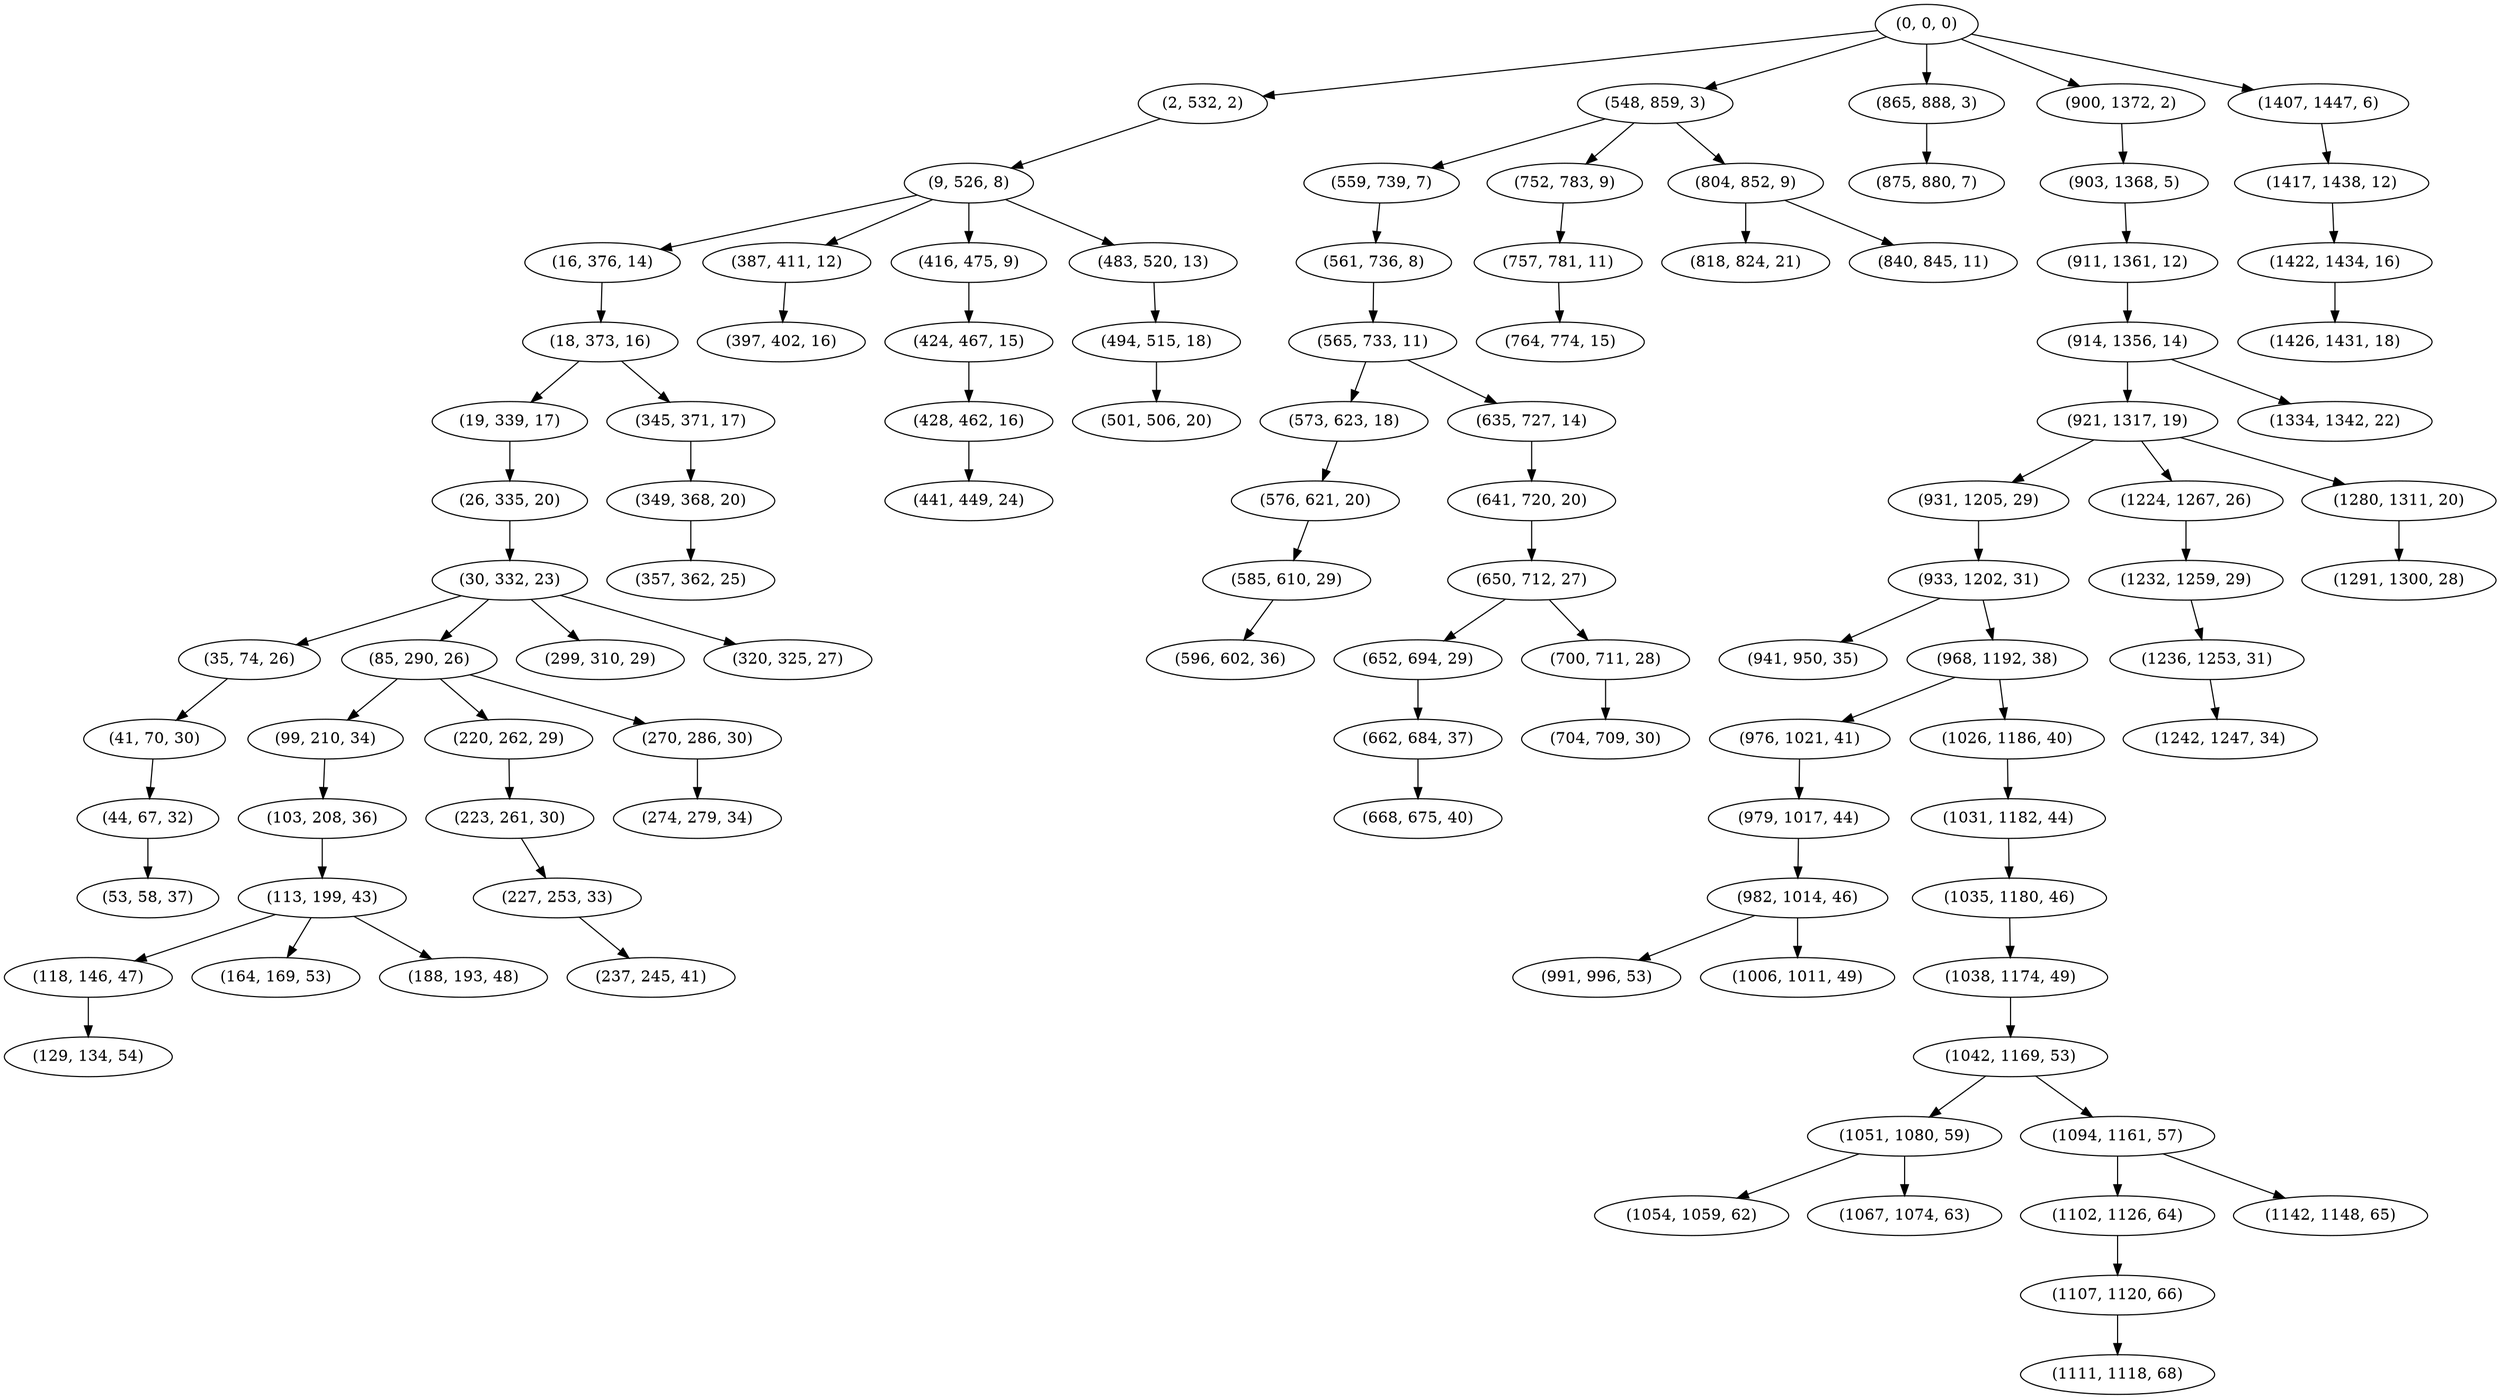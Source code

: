 digraph tree {
    "(0, 0, 0)";
    "(2, 532, 2)";
    "(9, 526, 8)";
    "(16, 376, 14)";
    "(18, 373, 16)";
    "(19, 339, 17)";
    "(26, 335, 20)";
    "(30, 332, 23)";
    "(35, 74, 26)";
    "(41, 70, 30)";
    "(44, 67, 32)";
    "(53, 58, 37)";
    "(85, 290, 26)";
    "(99, 210, 34)";
    "(103, 208, 36)";
    "(113, 199, 43)";
    "(118, 146, 47)";
    "(129, 134, 54)";
    "(164, 169, 53)";
    "(188, 193, 48)";
    "(220, 262, 29)";
    "(223, 261, 30)";
    "(227, 253, 33)";
    "(237, 245, 41)";
    "(270, 286, 30)";
    "(274, 279, 34)";
    "(299, 310, 29)";
    "(320, 325, 27)";
    "(345, 371, 17)";
    "(349, 368, 20)";
    "(357, 362, 25)";
    "(387, 411, 12)";
    "(397, 402, 16)";
    "(416, 475, 9)";
    "(424, 467, 15)";
    "(428, 462, 16)";
    "(441, 449, 24)";
    "(483, 520, 13)";
    "(494, 515, 18)";
    "(501, 506, 20)";
    "(548, 859, 3)";
    "(559, 739, 7)";
    "(561, 736, 8)";
    "(565, 733, 11)";
    "(573, 623, 18)";
    "(576, 621, 20)";
    "(585, 610, 29)";
    "(596, 602, 36)";
    "(635, 727, 14)";
    "(641, 720, 20)";
    "(650, 712, 27)";
    "(652, 694, 29)";
    "(662, 684, 37)";
    "(668, 675, 40)";
    "(700, 711, 28)";
    "(704, 709, 30)";
    "(752, 783, 9)";
    "(757, 781, 11)";
    "(764, 774, 15)";
    "(804, 852, 9)";
    "(818, 824, 21)";
    "(840, 845, 11)";
    "(865, 888, 3)";
    "(875, 880, 7)";
    "(900, 1372, 2)";
    "(903, 1368, 5)";
    "(911, 1361, 12)";
    "(914, 1356, 14)";
    "(921, 1317, 19)";
    "(931, 1205, 29)";
    "(933, 1202, 31)";
    "(941, 950, 35)";
    "(968, 1192, 38)";
    "(976, 1021, 41)";
    "(979, 1017, 44)";
    "(982, 1014, 46)";
    "(991, 996, 53)";
    "(1006, 1011, 49)";
    "(1026, 1186, 40)";
    "(1031, 1182, 44)";
    "(1035, 1180, 46)";
    "(1038, 1174, 49)";
    "(1042, 1169, 53)";
    "(1051, 1080, 59)";
    "(1054, 1059, 62)";
    "(1067, 1074, 63)";
    "(1094, 1161, 57)";
    "(1102, 1126, 64)";
    "(1107, 1120, 66)";
    "(1111, 1118, 68)";
    "(1142, 1148, 65)";
    "(1224, 1267, 26)";
    "(1232, 1259, 29)";
    "(1236, 1253, 31)";
    "(1242, 1247, 34)";
    "(1280, 1311, 20)";
    "(1291, 1300, 28)";
    "(1334, 1342, 22)";
    "(1407, 1447, 6)";
    "(1417, 1438, 12)";
    "(1422, 1434, 16)";
    "(1426, 1431, 18)";
    "(0, 0, 0)" -> "(2, 532, 2)";
    "(0, 0, 0)" -> "(548, 859, 3)";
    "(0, 0, 0)" -> "(865, 888, 3)";
    "(0, 0, 0)" -> "(900, 1372, 2)";
    "(0, 0, 0)" -> "(1407, 1447, 6)";
    "(2, 532, 2)" -> "(9, 526, 8)";
    "(9, 526, 8)" -> "(16, 376, 14)";
    "(9, 526, 8)" -> "(387, 411, 12)";
    "(9, 526, 8)" -> "(416, 475, 9)";
    "(9, 526, 8)" -> "(483, 520, 13)";
    "(16, 376, 14)" -> "(18, 373, 16)";
    "(18, 373, 16)" -> "(19, 339, 17)";
    "(18, 373, 16)" -> "(345, 371, 17)";
    "(19, 339, 17)" -> "(26, 335, 20)";
    "(26, 335, 20)" -> "(30, 332, 23)";
    "(30, 332, 23)" -> "(35, 74, 26)";
    "(30, 332, 23)" -> "(85, 290, 26)";
    "(30, 332, 23)" -> "(299, 310, 29)";
    "(30, 332, 23)" -> "(320, 325, 27)";
    "(35, 74, 26)" -> "(41, 70, 30)";
    "(41, 70, 30)" -> "(44, 67, 32)";
    "(44, 67, 32)" -> "(53, 58, 37)";
    "(85, 290, 26)" -> "(99, 210, 34)";
    "(85, 290, 26)" -> "(220, 262, 29)";
    "(85, 290, 26)" -> "(270, 286, 30)";
    "(99, 210, 34)" -> "(103, 208, 36)";
    "(103, 208, 36)" -> "(113, 199, 43)";
    "(113, 199, 43)" -> "(118, 146, 47)";
    "(113, 199, 43)" -> "(164, 169, 53)";
    "(113, 199, 43)" -> "(188, 193, 48)";
    "(118, 146, 47)" -> "(129, 134, 54)";
    "(220, 262, 29)" -> "(223, 261, 30)";
    "(223, 261, 30)" -> "(227, 253, 33)";
    "(227, 253, 33)" -> "(237, 245, 41)";
    "(270, 286, 30)" -> "(274, 279, 34)";
    "(345, 371, 17)" -> "(349, 368, 20)";
    "(349, 368, 20)" -> "(357, 362, 25)";
    "(387, 411, 12)" -> "(397, 402, 16)";
    "(416, 475, 9)" -> "(424, 467, 15)";
    "(424, 467, 15)" -> "(428, 462, 16)";
    "(428, 462, 16)" -> "(441, 449, 24)";
    "(483, 520, 13)" -> "(494, 515, 18)";
    "(494, 515, 18)" -> "(501, 506, 20)";
    "(548, 859, 3)" -> "(559, 739, 7)";
    "(548, 859, 3)" -> "(752, 783, 9)";
    "(548, 859, 3)" -> "(804, 852, 9)";
    "(559, 739, 7)" -> "(561, 736, 8)";
    "(561, 736, 8)" -> "(565, 733, 11)";
    "(565, 733, 11)" -> "(573, 623, 18)";
    "(565, 733, 11)" -> "(635, 727, 14)";
    "(573, 623, 18)" -> "(576, 621, 20)";
    "(576, 621, 20)" -> "(585, 610, 29)";
    "(585, 610, 29)" -> "(596, 602, 36)";
    "(635, 727, 14)" -> "(641, 720, 20)";
    "(641, 720, 20)" -> "(650, 712, 27)";
    "(650, 712, 27)" -> "(652, 694, 29)";
    "(650, 712, 27)" -> "(700, 711, 28)";
    "(652, 694, 29)" -> "(662, 684, 37)";
    "(662, 684, 37)" -> "(668, 675, 40)";
    "(700, 711, 28)" -> "(704, 709, 30)";
    "(752, 783, 9)" -> "(757, 781, 11)";
    "(757, 781, 11)" -> "(764, 774, 15)";
    "(804, 852, 9)" -> "(818, 824, 21)";
    "(804, 852, 9)" -> "(840, 845, 11)";
    "(865, 888, 3)" -> "(875, 880, 7)";
    "(900, 1372, 2)" -> "(903, 1368, 5)";
    "(903, 1368, 5)" -> "(911, 1361, 12)";
    "(911, 1361, 12)" -> "(914, 1356, 14)";
    "(914, 1356, 14)" -> "(921, 1317, 19)";
    "(914, 1356, 14)" -> "(1334, 1342, 22)";
    "(921, 1317, 19)" -> "(931, 1205, 29)";
    "(921, 1317, 19)" -> "(1224, 1267, 26)";
    "(921, 1317, 19)" -> "(1280, 1311, 20)";
    "(931, 1205, 29)" -> "(933, 1202, 31)";
    "(933, 1202, 31)" -> "(941, 950, 35)";
    "(933, 1202, 31)" -> "(968, 1192, 38)";
    "(968, 1192, 38)" -> "(976, 1021, 41)";
    "(968, 1192, 38)" -> "(1026, 1186, 40)";
    "(976, 1021, 41)" -> "(979, 1017, 44)";
    "(979, 1017, 44)" -> "(982, 1014, 46)";
    "(982, 1014, 46)" -> "(991, 996, 53)";
    "(982, 1014, 46)" -> "(1006, 1011, 49)";
    "(1026, 1186, 40)" -> "(1031, 1182, 44)";
    "(1031, 1182, 44)" -> "(1035, 1180, 46)";
    "(1035, 1180, 46)" -> "(1038, 1174, 49)";
    "(1038, 1174, 49)" -> "(1042, 1169, 53)";
    "(1042, 1169, 53)" -> "(1051, 1080, 59)";
    "(1042, 1169, 53)" -> "(1094, 1161, 57)";
    "(1051, 1080, 59)" -> "(1054, 1059, 62)";
    "(1051, 1080, 59)" -> "(1067, 1074, 63)";
    "(1094, 1161, 57)" -> "(1102, 1126, 64)";
    "(1094, 1161, 57)" -> "(1142, 1148, 65)";
    "(1102, 1126, 64)" -> "(1107, 1120, 66)";
    "(1107, 1120, 66)" -> "(1111, 1118, 68)";
    "(1224, 1267, 26)" -> "(1232, 1259, 29)";
    "(1232, 1259, 29)" -> "(1236, 1253, 31)";
    "(1236, 1253, 31)" -> "(1242, 1247, 34)";
    "(1280, 1311, 20)" -> "(1291, 1300, 28)";
    "(1407, 1447, 6)" -> "(1417, 1438, 12)";
    "(1417, 1438, 12)" -> "(1422, 1434, 16)";
    "(1422, 1434, 16)" -> "(1426, 1431, 18)";
}

